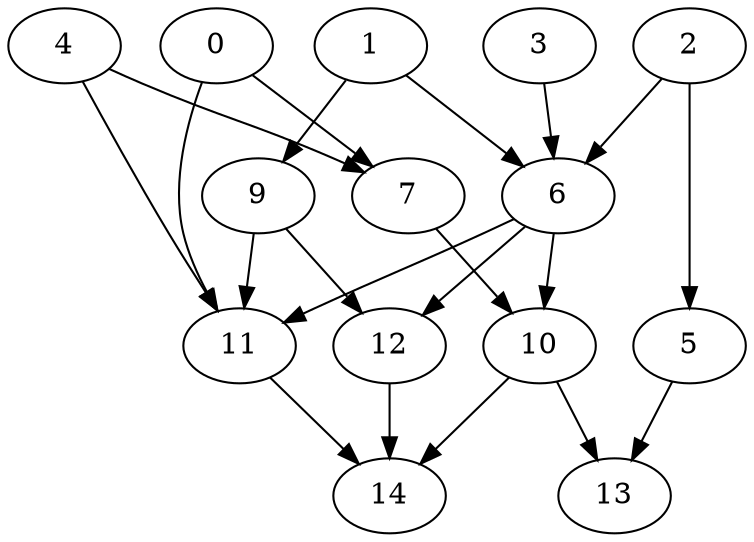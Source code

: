 digraph {
    6 -> 12;
    5 -> 13;
    9 -> 11;
    1 -> 6;
    11 -> 14;
    2 -> 5;
    1 -> 9;
    0 -> 11;
    6 -> 11;
    7 -> 10;
    3 -> 6;
    4 -> 11;
    0 -> 7;
    10 -> 14;
    6 -> 10;
    4 -> 7;
    12 -> 14;
    9 -> 12;
    10 -> 13;
    2 -> 6;
}